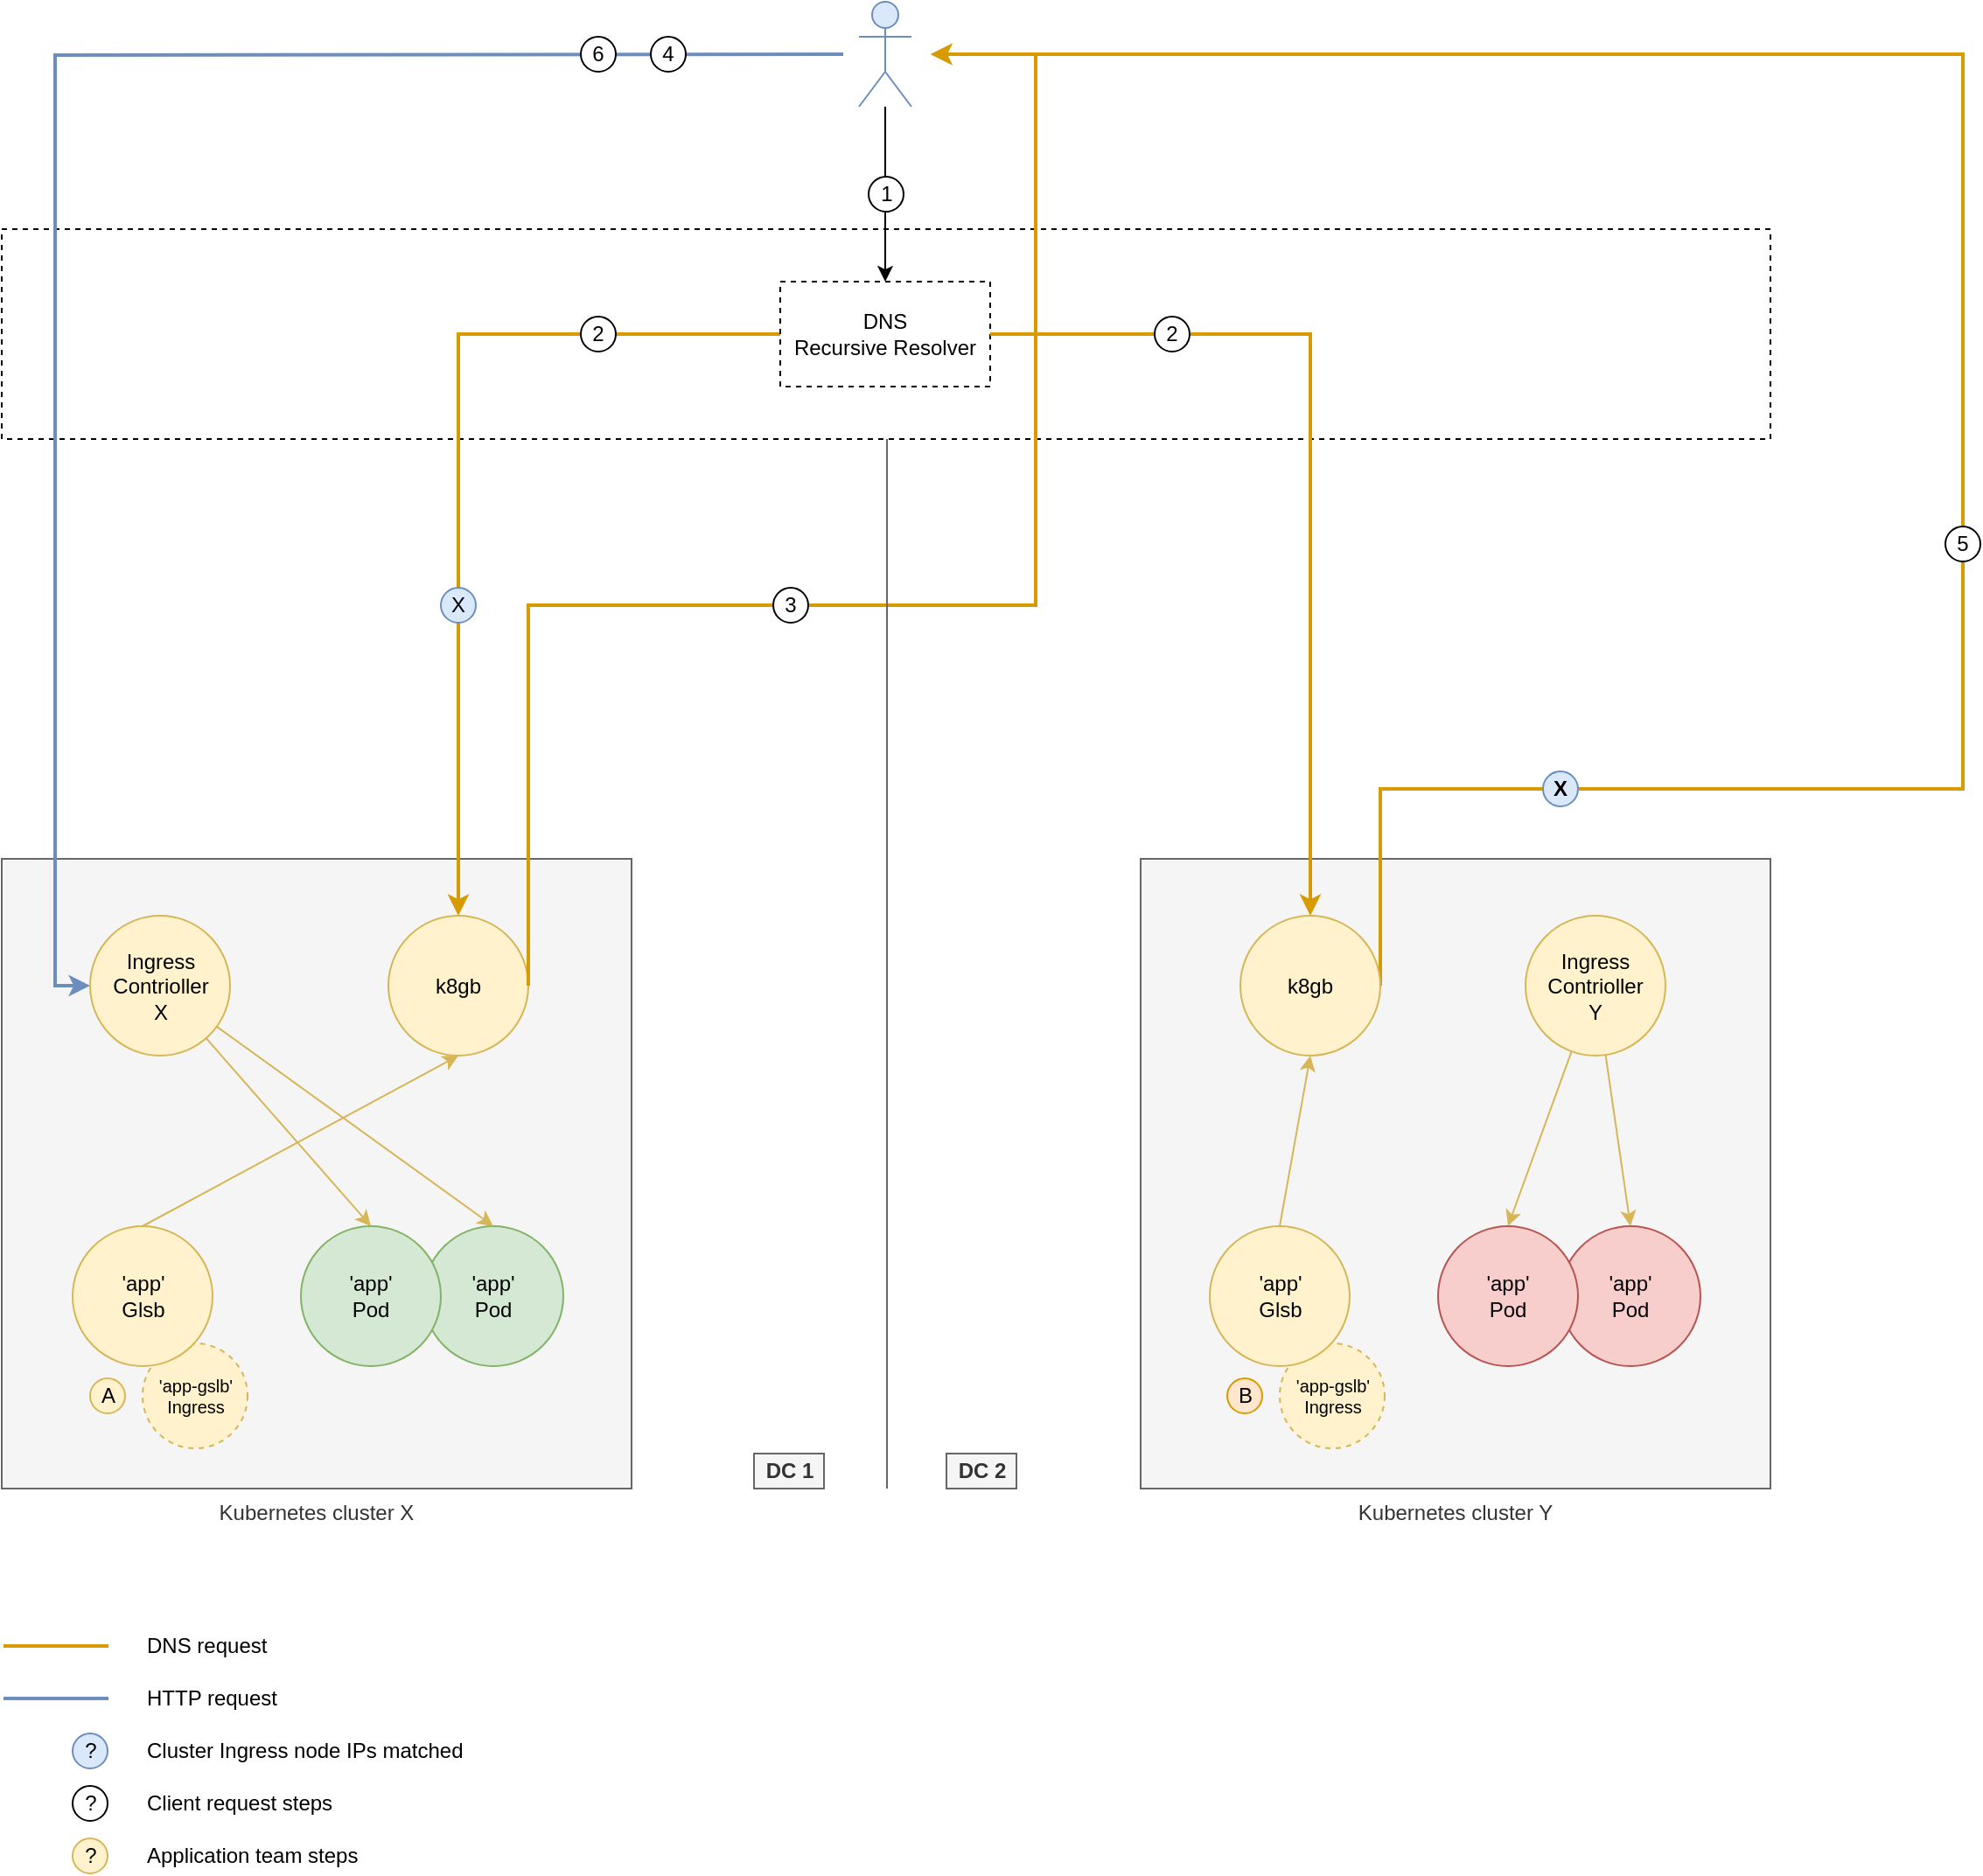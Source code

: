 <mxfile version="12.9.14" type="device"><diagram id="m2snNibHVOgX9IZcK9sQ" name="Page-1"><mxGraphModel dx="1694" dy="1020" grid="1" gridSize="10" guides="1" tooltips="1" connect="1" arrows="1" fold="1" page="1" pageScale="1" pageWidth="1654" pageHeight="1169" math="0" shadow="0"><root><mxCell id="0"/><mxCell id="1" parent="0"/><mxCell id="61hh7ba79Ea8MjFy1BD7-10" value="" style="rounded=0;whiteSpace=wrap;html=1;dashed=1;" parent="1" vertex="1"><mxGeometry x="79" y="160" width="1011" height="120" as="geometry"/></mxCell><mxCell id="61hh7ba79Ea8MjFy1BD7-23" value="Kubernetes cluster X" style="rounded=0;whiteSpace=wrap;html=1;fillColor=#f5f5f5;strokeColor=#666666;fontColor=#333333;labelPosition=center;verticalLabelPosition=bottom;align=center;verticalAlign=top;" parent="1" vertex="1"><mxGeometry x="79" y="520" width="360" height="360" as="geometry"/></mxCell><mxCell id="61hh7ba79Ea8MjFy1BD7-26" style="edgeStyle=orthogonalEdgeStyle;rounded=0;orthogonalLoop=1;jettySize=auto;html=1;entryX=0.5;entryY=0;entryDx=0;entryDy=0;fillColor=#ffe6cc;strokeColor=#d79b00;strokeWidth=2;" parent="1" source="61hh7ba79Ea8MjFy1BD7-8" target="61hh7ba79Ea8MjFy1BD7-25" edge="1"><mxGeometry relative="1" as="geometry"><mxPoint x="305" y="333" as="targetPoint"/></mxGeometry></mxCell><mxCell id="61hh7ba79Ea8MjFy1BD7-31" style="edgeStyle=orthogonalEdgeStyle;rounded=0;orthogonalLoop=1;jettySize=auto;html=1;entryX=0.5;entryY=0;entryDx=0;entryDy=0;" parent="1" source="61hh7ba79Ea8MjFy1BD7-11" target="61hh7ba79Ea8MjFy1BD7-8" edge="1"><mxGeometry relative="1" as="geometry"/></mxCell><mxCell id="61hh7ba79Ea8MjFy1BD7-11" value="" style="shape=umlActor;verticalLabelPosition=bottom;labelBackgroundColor=#ffffff;verticalAlign=top;html=1;outlineConnect=0;fillColor=#dae8fc;strokeColor=#6c8ebf;" parent="1" vertex="1"><mxGeometry x="569" y="30" width="30" height="60" as="geometry"/></mxCell><mxCell id="61hh7ba79Ea8MjFy1BD7-8" value="DNS&lt;br&gt;Recursive Resolver" style="rounded=0;whiteSpace=wrap;html=1;dashed=1;" parent="1" vertex="1"><mxGeometry x="524" y="190" width="120" height="60" as="geometry"/></mxCell><mxCell id="61hh7ba79Ea8MjFy1BD7-17" value="1" style="ellipse;whiteSpace=wrap;html=1;aspect=fixed;" parent="1" vertex="1"><mxGeometry x="574.5" y="130" width="20" height="20" as="geometry"/></mxCell><mxCell id="61hh7ba79Ea8MjFy1BD7-4" value="Ingress Contrioller&lt;br&gt;X" style="ellipse;whiteSpace=wrap;html=1;aspect=fixed;fillColor=#fff2cc;strokeColor=#d6b656;" parent="1" vertex="1"><mxGeometry x="129.5" y="552.5" width="80" height="80" as="geometry"/></mxCell><mxCell id="61hh7ba79Ea8MjFy1BD7-5" value="'app'&lt;br&gt;Pod" style="ellipse;whiteSpace=wrap;html=1;aspect=fixed;fillColor=#d5e8d4;strokeColor=#82b366;" parent="1" vertex="1"><mxGeometry x="320" y="730" width="80" height="80" as="geometry"/></mxCell><mxCell id="61hh7ba79Ea8MjFy1BD7-47" style="edgeStyle=none;rounded=0;orthogonalLoop=1;jettySize=auto;html=1;entryX=0.5;entryY=0;entryDx=0;entryDy=0;fillColor=#fff2cc;strokeColor=#d6b656;" parent="1" source="61hh7ba79Ea8MjFy1BD7-4" target="61hh7ba79Ea8MjFy1BD7-5" edge="1"><mxGeometry relative="1" as="geometry"/></mxCell><mxCell id="61hh7ba79Ea8MjFy1BD7-6" value="'app'&lt;br&gt;Pod" style="ellipse;whiteSpace=wrap;html=1;aspect=fixed;fillColor=#d5e8d4;strokeColor=#82b366;" parent="1" vertex="1"><mxGeometry x="250" y="730" width="80" height="80" as="geometry"/></mxCell><mxCell id="61hh7ba79Ea8MjFy1BD7-46" style="rounded=0;orthogonalLoop=1;jettySize=auto;html=1;entryX=0.5;entryY=0;entryDx=0;entryDy=0;fillColor=#fff2cc;strokeColor=#d6b656;" parent="1" source="61hh7ba79Ea8MjFy1BD7-4" target="61hh7ba79Ea8MjFy1BD7-6" edge="1"><mxGeometry relative="1" as="geometry"/></mxCell><mxCell id="61hh7ba79Ea8MjFy1BD7-25" value="k8gb" style="ellipse;whiteSpace=wrap;html=1;aspect=fixed;fillColor=#fff2cc;strokeColor=#d6b656;" parent="1" vertex="1"><mxGeometry x="300" y="552.5" width="80" height="80" as="geometry"/></mxCell><mxCell id="61hh7ba79Ea8MjFy1BD7-58" style="edgeStyle=none;rounded=0;orthogonalLoop=1;jettySize=auto;html=1;exitX=1;exitY=0.5;exitDx=0;exitDy=0;dashed=1;" parent="1" edge="1"><mxGeometry relative="1" as="geometry"><mxPoint x="440" y="375" as="sourcePoint"/><mxPoint x="440" y="375" as="targetPoint"/></mxGeometry></mxCell><mxCell id="61hh7ba79Ea8MjFy1BD7-43" style="edgeStyle=orthogonalEdgeStyle;rounded=0;orthogonalLoop=1;jettySize=auto;html=1;entryX=0;entryY=0.5;entryDx=0;entryDy=0;fillColor=#dae8fc;strokeColor=#6c8ebf;strokeWidth=2;" parent="1" target="61hh7ba79Ea8MjFy1BD7-4" edge="1"><mxGeometry relative="1" as="geometry"><mxPoint x="560" y="60" as="sourcePoint"/></mxGeometry></mxCell><mxCell id="61hh7ba79Ea8MjFy1BD7-35" style="edgeStyle=orthogonalEdgeStyle;rounded=0;orthogonalLoop=1;jettySize=auto;html=1;exitX=1;exitY=0.5;exitDx=0;exitDy=0;fillColor=#ffe6cc;strokeColor=#d79b00;strokeWidth=2;" parent="1" source="61hh7ba79Ea8MjFy1BD7-25" edge="1"><mxGeometry width="330" height="385" relative="1" as="geometry"><mxPoint x="363.999" y="375.333" as="sourcePoint"/><mxPoint x="610" y="60" as="targetPoint"/><Array as="points"><mxPoint x="670" y="375"/><mxPoint x="670" y="60"/></Array></mxGeometry></mxCell><mxCell id="P6CeFG5KZjRMD1ppipnI-4" value="X" style="ellipse;whiteSpace=wrap;html=1;aspect=fixed;fillColor=#dae8fc;strokeColor=#6c8ebf;" parent="61hh7ba79Ea8MjFy1BD7-35" vertex="1"><mxGeometry x="330" y="365" width="20" height="20" as="geometry"/></mxCell><mxCell id="61hh7ba79Ea8MjFy1BD7-27" value="2" style="ellipse;whiteSpace=wrap;html=1;aspect=fixed;fillColor=#FFFFFF;" parent="1" vertex="1"><mxGeometry x="410" y="210" width="20" height="20" as="geometry"/></mxCell><mxCell id="61hh7ba79Ea8MjFy1BD7-44" value="6" style="ellipse;whiteSpace=wrap;html=1;aspect=fixed;fillColor=#FFFFFF;" parent="1" vertex="1"><mxGeometry x="410" y="50" width="20" height="20" as="geometry"/></mxCell><mxCell id="61hh7ba79Ea8MjFy1BD7-76" value="" style="endArrow=none;html=1;strokeWidth=1;fillColor=#f5f5f5;strokeColor=#666666;rounded=0;" parent="1" edge="1"><mxGeometry width="50" height="50" relative="1" as="geometry"><mxPoint x="585" y="880" as="sourcePoint"/><mxPoint x="585" y="280" as="targetPoint"/></mxGeometry></mxCell><mxCell id="61hh7ba79Ea8MjFy1BD7-78" value="DC 1" style="text;html=1;resizable=0;points=[];autosize=1;align=center;verticalAlign=top;spacingTop=-4;fontStyle=1;fillColor=#f5f5f5;strokeColor=#666666;fontColor=#333333;" parent="1" vertex="1"><mxGeometry x="509" y="860" width="40" height="20" as="geometry"/></mxCell><mxCell id="61hh7ba79Ea8MjFy1BD7-79" value="DC 2" style="text;html=1;resizable=0;points=[];autosize=1;align=center;verticalAlign=top;spacingTop=-4;fontStyle=1;fillColor=#f5f5f5;strokeColor=#666666;fontColor=#333333;" parent="1" vertex="1"><mxGeometry x="619" y="860" width="40" height="20" as="geometry"/></mxCell><mxCell id="61hh7ba79Ea8MjFy1BD7-33" value="3" style="ellipse;whiteSpace=wrap;html=1;aspect=fixed;fillColor=#FFFFFF;" parent="1" vertex="1"><mxGeometry x="520" y="365" width="20" height="20" as="geometry"/></mxCell><mxCell id="-YQMj2CaUPlplHrFfP-6-36" value="A" style="ellipse;whiteSpace=wrap;html=1;aspect=fixed;fillColor=#fff2cc;strokeColor=#d6b656;" parent="1" vertex="1"><mxGeometry x="129.5" y="817" width="20" height="20" as="geometry"/></mxCell><mxCell id="-YQMj2CaUPlplHrFfP-6-37" value="'app-gslb'&lt;br style=&quot;font-size: 10px;&quot;&gt;Ingress" style="ellipse;whiteSpace=wrap;html=1;aspect=fixed;fillColor=#fff2cc;strokeColor=#d6b656;fontSize=10;dashed=1;" parent="1" vertex="1"><mxGeometry x="159.5" y="797" width="60" height="60" as="geometry"/></mxCell><mxCell id="-YQMj2CaUPlplHrFfP-6-39" style="edgeStyle=none;rounded=0;orthogonalLoop=1;jettySize=auto;html=1;exitX=0.5;exitY=0;exitDx=0;exitDy=0;entryX=0.5;entryY=1;entryDx=0;entryDy=0;strokeWidth=1;fontSize=10;fillColor=#fff2cc;strokeColor=#d6b656;" parent="1" source="-YQMj2CaUPlplHrFfP-6-29" target="61hh7ba79Ea8MjFy1BD7-25" edge="1"><mxGeometry relative="1" as="geometry"/></mxCell><mxCell id="-YQMj2CaUPlplHrFfP-6-29" value="'app'&lt;br&gt;Glsb" style="ellipse;whiteSpace=wrap;html=1;aspect=fixed;fillColor=#fff2cc;strokeColor=#d6b656;" parent="1" vertex="1"><mxGeometry x="119.5" y="730" width="80" height="80" as="geometry"/></mxCell><mxCell id="-YQMj2CaUPlplHrFfP-6-42" value="Kubernetes cluster Y" style="rounded=0;whiteSpace=wrap;html=1;fillColor=#f5f5f5;strokeColor=#666666;fontColor=#333333;labelPosition=center;verticalLabelPosition=bottom;align=center;verticalAlign=top;" parent="1" vertex="1"><mxGeometry x="730" y="520" width="360" height="360" as="geometry"/></mxCell><mxCell id="-YQMj2CaUPlplHrFfP-6-43" value="Ingress Contrioller&lt;br&gt;Y" style="ellipse;whiteSpace=wrap;html=1;aspect=fixed;fillColor=#fff2cc;strokeColor=#d6b656;" parent="1" vertex="1"><mxGeometry x="950" y="552.5" width="80" height="80" as="geometry"/></mxCell><mxCell id="-YQMj2CaUPlplHrFfP-6-44" value="'app'&lt;br&gt;Pod" style="ellipse;whiteSpace=wrap;html=1;aspect=fixed;fillColor=#f8cecc;strokeColor=#b85450;" parent="1" vertex="1"><mxGeometry x="970" y="730" width="80" height="80" as="geometry"/></mxCell><mxCell id="-YQMj2CaUPlplHrFfP-6-45" style="edgeStyle=none;rounded=0;orthogonalLoop=1;jettySize=auto;html=1;entryX=0.5;entryY=0;entryDx=0;entryDy=0;fillColor=#fff2cc;strokeColor=#d6b656;" parent="1" source="-YQMj2CaUPlplHrFfP-6-43" target="-YQMj2CaUPlplHrFfP-6-44" edge="1"><mxGeometry relative="1" as="geometry"/></mxCell><mxCell id="-YQMj2CaUPlplHrFfP-6-46" value="'app'&lt;br&gt;Pod" style="ellipse;whiteSpace=wrap;html=1;aspect=fixed;fillColor=#f8cecc;strokeColor=#b85450;" parent="1" vertex="1"><mxGeometry x="900" y="730" width="80" height="80" as="geometry"/></mxCell><mxCell id="-YQMj2CaUPlplHrFfP-6-47" style="rounded=0;orthogonalLoop=1;jettySize=auto;html=1;entryX=0.5;entryY=0;entryDx=0;entryDy=0;fillColor=#fff2cc;strokeColor=#d6b656;" parent="1" source="-YQMj2CaUPlplHrFfP-6-43" target="-YQMj2CaUPlplHrFfP-6-46" edge="1"><mxGeometry relative="1" as="geometry"/></mxCell><mxCell id="-YQMj2CaUPlplHrFfP-6-48" value="B" style="ellipse;whiteSpace=wrap;html=1;aspect=fixed;fillColor=#ffe6cc;strokeColor=#d79b00;" parent="1" vertex="1"><mxGeometry x="779.5" y="817" width="20" height="20" as="geometry"/></mxCell><mxCell id="-YQMj2CaUPlplHrFfP-6-49" value="'app-gslb'&lt;br style=&quot;font-size: 10px;&quot;&gt;Ingress" style="ellipse;whiteSpace=wrap;html=1;aspect=fixed;fillColor=#fff2cc;strokeColor=#d6b656;fontSize=10;dashed=1;" parent="1" vertex="1"><mxGeometry x="809.5" y="797" width="60" height="60" as="geometry"/></mxCell><mxCell id="-YQMj2CaUPlplHrFfP-6-50" value="'app'&lt;br&gt;Glsb" style="ellipse;whiteSpace=wrap;html=1;aspect=fixed;fillColor=#fff2cc;strokeColor=#d6b656;" parent="1" vertex="1"><mxGeometry x="769.5" y="730" width="80" height="80" as="geometry"/></mxCell><mxCell id="-YQMj2CaUPlplHrFfP-6-51" style="edgeStyle=none;rounded=0;orthogonalLoop=1;jettySize=auto;html=1;exitX=0.5;exitY=0;exitDx=0;exitDy=0;entryX=0.5;entryY=1;entryDx=0;entryDy=0;strokeWidth=1;fontSize=10;fillColor=#fff2cc;strokeColor=#d6b656;" parent="1" source="-YQMj2CaUPlplHrFfP-6-50" target="61hh7ba79Ea8MjFy1BD7-69" edge="1"><mxGeometry relative="1" as="geometry"><mxPoint x="140" y="740" as="sourcePoint"/><mxPoint x="269.5" y="425" as="targetPoint"/></mxGeometry></mxCell><mxCell id="-YQMj2CaUPlplHrFfP-6-53" style="edgeStyle=orthogonalEdgeStyle;rounded=0;orthogonalLoop=1;jettySize=auto;html=1;fillColor=#ffe6cc;strokeColor=#d79b00;strokeWidth=2;exitX=1;exitY=0.5;exitDx=0;exitDy=0;" parent="1" edge="1" source="61hh7ba79Ea8MjFy1BD7-69"><mxGeometry relative="1" as="geometry"><mxPoint x="950" y="420" as="sourcePoint"/><mxPoint x="610" y="60" as="targetPoint"/><Array as="points"><mxPoint x="867" y="480"/><mxPoint x="1200" y="480"/><mxPoint x="1200" y="60"/></Array></mxGeometry></mxCell><mxCell id="P6CeFG5KZjRMD1ppipnI-1" value="X" style="ellipse;whiteSpace=wrap;html=1;aspect=fixed;fillColor=#dae8fc;strokeColor=#6c8ebf;fontStyle=1" parent="1" vertex="1"><mxGeometry x="960" y="470" width="20" height="20" as="geometry"/></mxCell><mxCell id="P6CeFG5KZjRMD1ppipnI-5" value="5" style="ellipse;whiteSpace=wrap;html=1;aspect=fixed;fillColor=#FFFFFF;" parent="1" vertex="1"><mxGeometry x="1190" y="330" width="20" height="20" as="geometry"/></mxCell><mxCell id="P6CeFG5KZjRMD1ppipnI-6" value="4" style="ellipse;whiteSpace=wrap;html=1;aspect=fixed;fillColor=#FFFFFF;" parent="1" vertex="1"><mxGeometry x="450" y="50" width="20" height="20" as="geometry"/></mxCell><mxCell id="mO1Kmx47HqRYSyFBC2aH-1" value="" style="group" parent="1" vertex="1" connectable="0"><mxGeometry x="80" y="990" width="201" height="20" as="geometry"/></mxCell><mxCell id="mO1Kmx47HqRYSyFBC2aH-2" value="" style="endArrow=none;html=1;fillColor=#dae8fc;strokeColor=#6c8ebf;strokeWidth=2;" parent="mO1Kmx47HqRYSyFBC2aH-1" edge="1"><mxGeometry width="50" height="50" relative="1" as="geometry"><mxPoint y="10" as="sourcePoint"/><mxPoint x="60" y="10" as="targetPoint"/></mxGeometry></mxCell><mxCell id="mO1Kmx47HqRYSyFBC2aH-3" value="HTTP request" style="text;html=1;strokeColor=none;fillColor=none;align=left;verticalAlign=middle;whiteSpace=wrap;rounded=0;" parent="mO1Kmx47HqRYSyFBC2aH-1" vertex="1"><mxGeometry x="80" width="121" height="20" as="geometry"/></mxCell><mxCell id="mO1Kmx47HqRYSyFBC2aH-4" value="" style="group" parent="1" vertex="1" connectable="0"><mxGeometry x="80" y="960" width="201" height="20" as="geometry"/></mxCell><mxCell id="mO1Kmx47HqRYSyFBC2aH-5" value="" style="endArrow=none;html=1;fillColor=#ffe6cc;strokeColor=#d79b00;strokeWidth=2;" parent="mO1Kmx47HqRYSyFBC2aH-4" edge="1"><mxGeometry width="50" height="50" relative="1" as="geometry"><mxPoint y="10" as="sourcePoint"/><mxPoint x="60" y="10" as="targetPoint"/></mxGeometry></mxCell><mxCell id="mO1Kmx47HqRYSyFBC2aH-6" value="DNS request" style="text;html=1;strokeColor=none;fillColor=none;align=left;verticalAlign=middle;whiteSpace=wrap;rounded=0;" parent="mO1Kmx47HqRYSyFBC2aH-4" vertex="1"><mxGeometry x="80" width="121" height="20" as="geometry"/></mxCell><mxCell id="mO1Kmx47HqRYSyFBC2aH-7" value="" style="group" parent="1" vertex="1" connectable="0"><mxGeometry x="119.5" y="1020" width="240.5" height="20" as="geometry"/></mxCell><mxCell id="mO1Kmx47HqRYSyFBC2aH-8" value="?" style="ellipse;whiteSpace=wrap;html=1;aspect=fixed;fillColor=#dae8fc;strokeColor=#6c8ebf;" parent="mO1Kmx47HqRYSyFBC2aH-7" vertex="1"><mxGeometry width="20" height="20" as="geometry"/></mxCell><mxCell id="mO1Kmx47HqRYSyFBC2aH-9" value="Cluster Ingress node IPs matched" style="text;html=1;strokeColor=none;fillColor=none;align=left;verticalAlign=middle;whiteSpace=wrap;rounded=0;" parent="mO1Kmx47HqRYSyFBC2aH-7" vertex="1"><mxGeometry x="40.5" width="200" height="20" as="geometry"/></mxCell><mxCell id="mO1Kmx47HqRYSyFBC2aH-10" value="" style="group" parent="1" vertex="1" connectable="0"><mxGeometry x="119.5" y="1050" width="240.5" height="20" as="geometry"/></mxCell><mxCell id="mO1Kmx47HqRYSyFBC2aH-11" value="?" style="ellipse;whiteSpace=wrap;html=1;aspect=fixed;fillColor=#FFFFFF;" parent="mO1Kmx47HqRYSyFBC2aH-10" vertex="1"><mxGeometry width="20" height="20" as="geometry"/></mxCell><mxCell id="mO1Kmx47HqRYSyFBC2aH-12" value="Client request steps" style="text;html=1;strokeColor=none;fillColor=none;align=left;verticalAlign=middle;whiteSpace=wrap;rounded=0;" parent="mO1Kmx47HqRYSyFBC2aH-10" vertex="1"><mxGeometry x="40.5" width="200" height="20" as="geometry"/></mxCell><mxCell id="mO1Kmx47HqRYSyFBC2aH-13" value="" style="group" parent="1" vertex="1" connectable="0"><mxGeometry x="119.5" y="1080" width="240.5" height="20" as="geometry"/></mxCell><mxCell id="mO1Kmx47HqRYSyFBC2aH-14" value="?" style="ellipse;whiteSpace=wrap;html=1;aspect=fixed;fillColor=#fff2cc;strokeColor=#d6b656;" parent="mO1Kmx47HqRYSyFBC2aH-13" vertex="1"><mxGeometry width="20" height="20" as="geometry"/></mxCell><mxCell id="mO1Kmx47HqRYSyFBC2aH-15" value="Application team steps" style="text;html=1;strokeColor=none;fillColor=none;align=left;verticalAlign=middle;whiteSpace=wrap;rounded=0;" parent="mO1Kmx47HqRYSyFBC2aH-13" vertex="1"><mxGeometry x="40.5" width="200" height="20" as="geometry"/></mxCell><mxCell id="61hh7ba79Ea8MjFy1BD7-69" value="k8gb" style="ellipse;whiteSpace=wrap;html=1;aspect=fixed;fillColor=#fff2cc;strokeColor=#d6b656;" parent="1" vertex="1"><mxGeometry x="787" y="552.5" width="80" height="80" as="geometry"/></mxCell><mxCell id="-YQMj2CaUPlplHrFfP-6-1" style="edgeStyle=orthogonalEdgeStyle;rounded=0;orthogonalLoop=1;jettySize=auto;html=1;entryX=0.5;entryY=0;entryDx=0;entryDy=0;fillColor=#ffe6cc;strokeColor=#d79b00;strokeWidth=2;" parent="1" source="61hh7ba79Ea8MjFy1BD7-8" target="61hh7ba79Ea8MjFy1BD7-69" edge="1"><mxGeometry relative="1" as="geometry"/></mxCell><mxCell id="-YQMj2CaUPlplHrFfP-6-52" value="2" style="ellipse;whiteSpace=wrap;html=1;aspect=fixed;fillColor=#FFFFFF;" parent="1" vertex="1"><mxGeometry x="738" y="210" width="20" height="20" as="geometry"/></mxCell></root></mxGraphModel></diagram></mxfile>